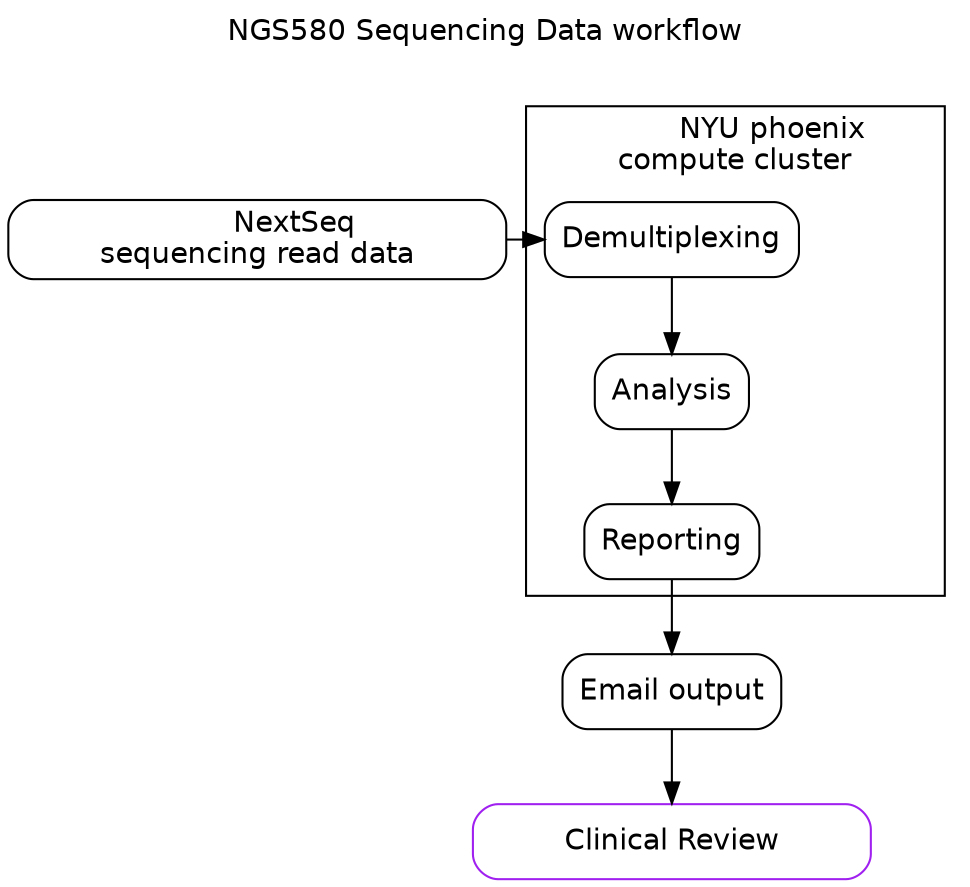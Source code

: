 digraph data_workflow {
    node [style=rounded, shape=box]
    label="NGS580 Sequencing Data workflow\n\n"
    labelloc="t";
    splines="ortho"

    graph [fontname = "helvetica"];
    node [fontname = "helvetica"];
    edge [fontname = "helvetica"];

    // steps in data processing
    NextSeq [
        label=<
        NextSeq<BR />
        sequencing read data
        >
        ]
    Demultiplexing
    Analysis
    Reporting
    Email [label="Email output"]
    Review [
        label=<
        Clinical Review
        >,
        style=rounded, shape=box, color=Purple
        ]


    subgraph cluster1 {
        label=<
        NYU phoenix<BR />
        compute cluster
        >

        Demultiplexing -> Analysis -> Reporting
    }

    NextSeq -> Demultiplexing [constraint=false]
    Reporting -> Email -> Review
}
